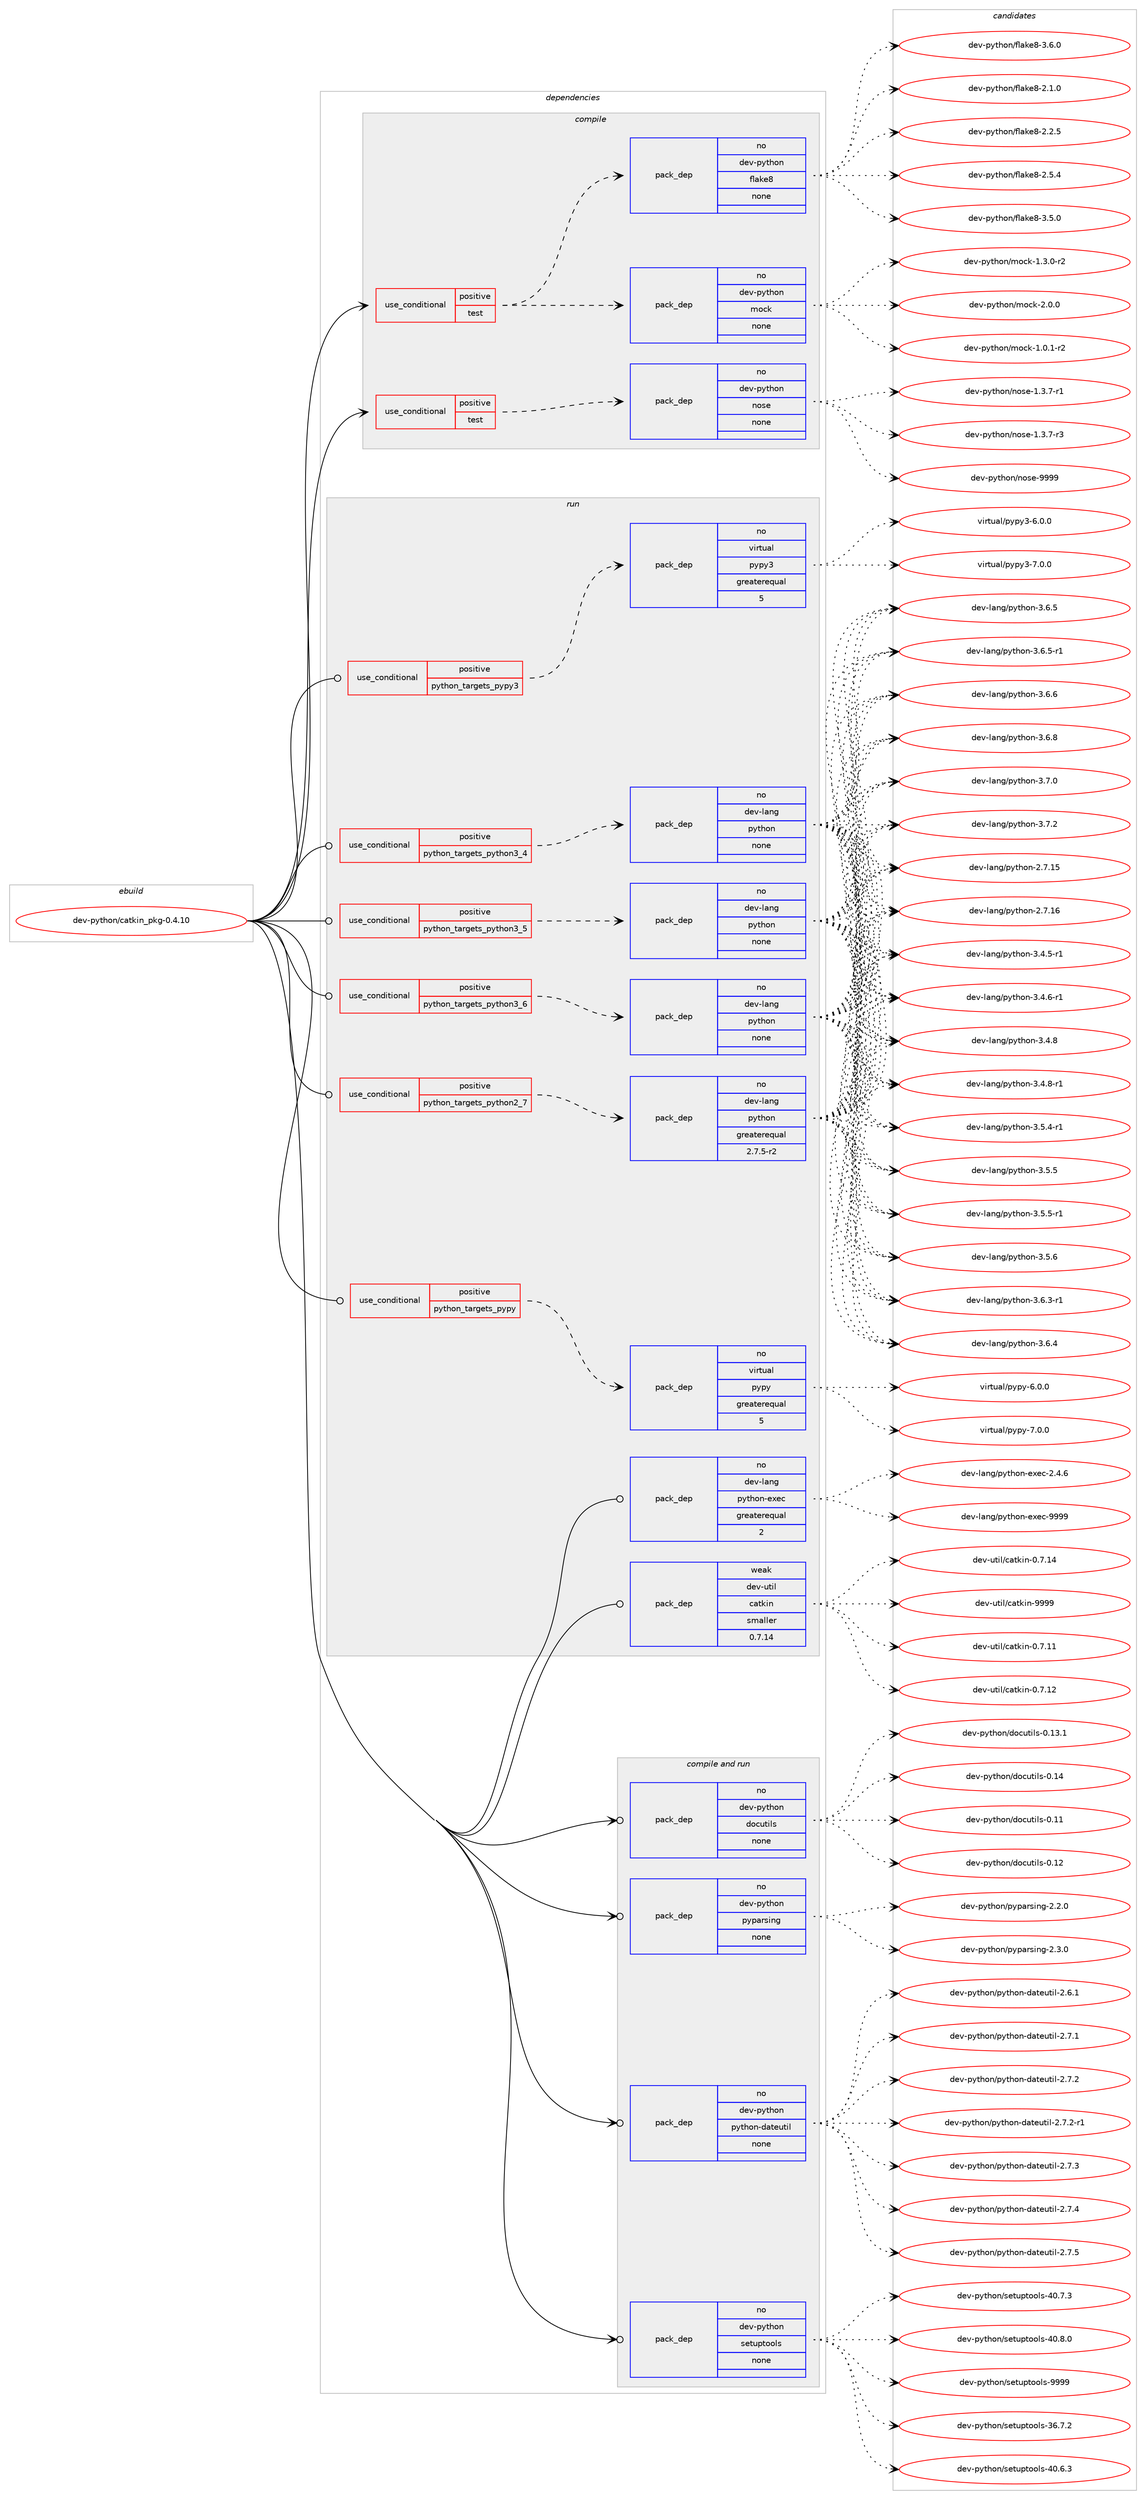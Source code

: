digraph prolog {

# *************
# Graph options
# *************

newrank=true;
concentrate=true;
compound=true;
graph [rankdir=LR,fontname=Helvetica,fontsize=10,ranksep=1.5];#, ranksep=2.5, nodesep=0.2];
edge  [arrowhead=vee];
node  [fontname=Helvetica,fontsize=10];

# **********
# The ebuild
# **********

subgraph cluster_leftcol {
color=gray;
rank=same;
label=<<i>ebuild</i>>;
id [label="dev-python/catkin_pkg-0.4.10", color=red, width=4, href="../dev-python/catkin_pkg-0.4.10.svg"];
}

# ****************
# The dependencies
# ****************

subgraph cluster_midcol {
color=gray;
label=<<i>dependencies</i>>;
subgraph cluster_compile {
fillcolor="#eeeeee";
style=filled;
label=<<i>compile</i>>;
subgraph cond372086 {
dependency1402522 [label=<<TABLE BORDER="0" CELLBORDER="1" CELLSPACING="0" CELLPADDING="4"><TR><TD ROWSPAN="3" CELLPADDING="10">use_conditional</TD></TR><TR><TD>positive</TD></TR><TR><TD>test</TD></TR></TABLE>>, shape=none, color=red];
subgraph pack1007201 {
dependency1402523 [label=<<TABLE BORDER="0" CELLBORDER="1" CELLSPACING="0" CELLPADDING="4" WIDTH="220"><TR><TD ROWSPAN="6" CELLPADDING="30">pack_dep</TD></TR><TR><TD WIDTH="110">no</TD></TR><TR><TD>dev-python</TD></TR><TR><TD>flake8</TD></TR><TR><TD>none</TD></TR><TR><TD></TD></TR></TABLE>>, shape=none, color=blue];
}
dependency1402522:e -> dependency1402523:w [weight=20,style="dashed",arrowhead="vee"];
subgraph pack1007202 {
dependency1402524 [label=<<TABLE BORDER="0" CELLBORDER="1" CELLSPACING="0" CELLPADDING="4" WIDTH="220"><TR><TD ROWSPAN="6" CELLPADDING="30">pack_dep</TD></TR><TR><TD WIDTH="110">no</TD></TR><TR><TD>dev-python</TD></TR><TR><TD>mock</TD></TR><TR><TD>none</TD></TR><TR><TD></TD></TR></TABLE>>, shape=none, color=blue];
}
dependency1402522:e -> dependency1402524:w [weight=20,style="dashed",arrowhead="vee"];
}
id:e -> dependency1402522:w [weight=20,style="solid",arrowhead="vee"];
subgraph cond372087 {
dependency1402525 [label=<<TABLE BORDER="0" CELLBORDER="1" CELLSPACING="0" CELLPADDING="4"><TR><TD ROWSPAN="3" CELLPADDING="10">use_conditional</TD></TR><TR><TD>positive</TD></TR><TR><TD>test</TD></TR></TABLE>>, shape=none, color=red];
subgraph pack1007203 {
dependency1402526 [label=<<TABLE BORDER="0" CELLBORDER="1" CELLSPACING="0" CELLPADDING="4" WIDTH="220"><TR><TD ROWSPAN="6" CELLPADDING="30">pack_dep</TD></TR><TR><TD WIDTH="110">no</TD></TR><TR><TD>dev-python</TD></TR><TR><TD>nose</TD></TR><TR><TD>none</TD></TR><TR><TD></TD></TR></TABLE>>, shape=none, color=blue];
}
dependency1402525:e -> dependency1402526:w [weight=20,style="dashed",arrowhead="vee"];
}
id:e -> dependency1402525:w [weight=20,style="solid",arrowhead="vee"];
}
subgraph cluster_compileandrun {
fillcolor="#eeeeee";
style=filled;
label=<<i>compile and run</i>>;
subgraph pack1007204 {
dependency1402527 [label=<<TABLE BORDER="0" CELLBORDER="1" CELLSPACING="0" CELLPADDING="4" WIDTH="220"><TR><TD ROWSPAN="6" CELLPADDING="30">pack_dep</TD></TR><TR><TD WIDTH="110">no</TD></TR><TR><TD>dev-python</TD></TR><TR><TD>docutils</TD></TR><TR><TD>none</TD></TR><TR><TD></TD></TR></TABLE>>, shape=none, color=blue];
}
id:e -> dependency1402527:w [weight=20,style="solid",arrowhead="odotvee"];
subgraph pack1007205 {
dependency1402528 [label=<<TABLE BORDER="0" CELLBORDER="1" CELLSPACING="0" CELLPADDING="4" WIDTH="220"><TR><TD ROWSPAN="6" CELLPADDING="30">pack_dep</TD></TR><TR><TD WIDTH="110">no</TD></TR><TR><TD>dev-python</TD></TR><TR><TD>pyparsing</TD></TR><TR><TD>none</TD></TR><TR><TD></TD></TR></TABLE>>, shape=none, color=blue];
}
id:e -> dependency1402528:w [weight=20,style="solid",arrowhead="odotvee"];
subgraph pack1007206 {
dependency1402529 [label=<<TABLE BORDER="0" CELLBORDER="1" CELLSPACING="0" CELLPADDING="4" WIDTH="220"><TR><TD ROWSPAN="6" CELLPADDING="30">pack_dep</TD></TR><TR><TD WIDTH="110">no</TD></TR><TR><TD>dev-python</TD></TR><TR><TD>python-dateutil</TD></TR><TR><TD>none</TD></TR><TR><TD></TD></TR></TABLE>>, shape=none, color=blue];
}
id:e -> dependency1402529:w [weight=20,style="solid",arrowhead="odotvee"];
subgraph pack1007207 {
dependency1402530 [label=<<TABLE BORDER="0" CELLBORDER="1" CELLSPACING="0" CELLPADDING="4" WIDTH="220"><TR><TD ROWSPAN="6" CELLPADDING="30">pack_dep</TD></TR><TR><TD WIDTH="110">no</TD></TR><TR><TD>dev-python</TD></TR><TR><TD>setuptools</TD></TR><TR><TD>none</TD></TR><TR><TD></TD></TR></TABLE>>, shape=none, color=blue];
}
id:e -> dependency1402530:w [weight=20,style="solid",arrowhead="odotvee"];
}
subgraph cluster_run {
fillcolor="#eeeeee";
style=filled;
label=<<i>run</i>>;
subgraph cond372088 {
dependency1402531 [label=<<TABLE BORDER="0" CELLBORDER="1" CELLSPACING="0" CELLPADDING="4"><TR><TD ROWSPAN="3" CELLPADDING="10">use_conditional</TD></TR><TR><TD>positive</TD></TR><TR><TD>python_targets_pypy</TD></TR></TABLE>>, shape=none, color=red];
subgraph pack1007208 {
dependency1402532 [label=<<TABLE BORDER="0" CELLBORDER="1" CELLSPACING="0" CELLPADDING="4" WIDTH="220"><TR><TD ROWSPAN="6" CELLPADDING="30">pack_dep</TD></TR><TR><TD WIDTH="110">no</TD></TR><TR><TD>virtual</TD></TR><TR><TD>pypy</TD></TR><TR><TD>greaterequal</TD></TR><TR><TD>5</TD></TR></TABLE>>, shape=none, color=blue];
}
dependency1402531:e -> dependency1402532:w [weight=20,style="dashed",arrowhead="vee"];
}
id:e -> dependency1402531:w [weight=20,style="solid",arrowhead="odot"];
subgraph cond372089 {
dependency1402533 [label=<<TABLE BORDER="0" CELLBORDER="1" CELLSPACING="0" CELLPADDING="4"><TR><TD ROWSPAN="3" CELLPADDING="10">use_conditional</TD></TR><TR><TD>positive</TD></TR><TR><TD>python_targets_pypy3</TD></TR></TABLE>>, shape=none, color=red];
subgraph pack1007209 {
dependency1402534 [label=<<TABLE BORDER="0" CELLBORDER="1" CELLSPACING="0" CELLPADDING="4" WIDTH="220"><TR><TD ROWSPAN="6" CELLPADDING="30">pack_dep</TD></TR><TR><TD WIDTH="110">no</TD></TR><TR><TD>virtual</TD></TR><TR><TD>pypy3</TD></TR><TR><TD>greaterequal</TD></TR><TR><TD>5</TD></TR></TABLE>>, shape=none, color=blue];
}
dependency1402533:e -> dependency1402534:w [weight=20,style="dashed",arrowhead="vee"];
}
id:e -> dependency1402533:w [weight=20,style="solid",arrowhead="odot"];
subgraph cond372090 {
dependency1402535 [label=<<TABLE BORDER="0" CELLBORDER="1" CELLSPACING="0" CELLPADDING="4"><TR><TD ROWSPAN="3" CELLPADDING="10">use_conditional</TD></TR><TR><TD>positive</TD></TR><TR><TD>python_targets_python2_7</TD></TR></TABLE>>, shape=none, color=red];
subgraph pack1007210 {
dependency1402536 [label=<<TABLE BORDER="0" CELLBORDER="1" CELLSPACING="0" CELLPADDING="4" WIDTH="220"><TR><TD ROWSPAN="6" CELLPADDING="30">pack_dep</TD></TR><TR><TD WIDTH="110">no</TD></TR><TR><TD>dev-lang</TD></TR><TR><TD>python</TD></TR><TR><TD>greaterequal</TD></TR><TR><TD>2.7.5-r2</TD></TR></TABLE>>, shape=none, color=blue];
}
dependency1402535:e -> dependency1402536:w [weight=20,style="dashed",arrowhead="vee"];
}
id:e -> dependency1402535:w [weight=20,style="solid",arrowhead="odot"];
subgraph cond372091 {
dependency1402537 [label=<<TABLE BORDER="0" CELLBORDER="1" CELLSPACING="0" CELLPADDING="4"><TR><TD ROWSPAN="3" CELLPADDING="10">use_conditional</TD></TR><TR><TD>positive</TD></TR><TR><TD>python_targets_python3_4</TD></TR></TABLE>>, shape=none, color=red];
subgraph pack1007211 {
dependency1402538 [label=<<TABLE BORDER="0" CELLBORDER="1" CELLSPACING="0" CELLPADDING="4" WIDTH="220"><TR><TD ROWSPAN="6" CELLPADDING="30">pack_dep</TD></TR><TR><TD WIDTH="110">no</TD></TR><TR><TD>dev-lang</TD></TR><TR><TD>python</TD></TR><TR><TD>none</TD></TR><TR><TD></TD></TR></TABLE>>, shape=none, color=blue];
}
dependency1402537:e -> dependency1402538:w [weight=20,style="dashed",arrowhead="vee"];
}
id:e -> dependency1402537:w [weight=20,style="solid",arrowhead="odot"];
subgraph cond372092 {
dependency1402539 [label=<<TABLE BORDER="0" CELLBORDER="1" CELLSPACING="0" CELLPADDING="4"><TR><TD ROWSPAN="3" CELLPADDING="10">use_conditional</TD></TR><TR><TD>positive</TD></TR><TR><TD>python_targets_python3_5</TD></TR></TABLE>>, shape=none, color=red];
subgraph pack1007212 {
dependency1402540 [label=<<TABLE BORDER="0" CELLBORDER="1" CELLSPACING="0" CELLPADDING="4" WIDTH="220"><TR><TD ROWSPAN="6" CELLPADDING="30">pack_dep</TD></TR><TR><TD WIDTH="110">no</TD></TR><TR><TD>dev-lang</TD></TR><TR><TD>python</TD></TR><TR><TD>none</TD></TR><TR><TD></TD></TR></TABLE>>, shape=none, color=blue];
}
dependency1402539:e -> dependency1402540:w [weight=20,style="dashed",arrowhead="vee"];
}
id:e -> dependency1402539:w [weight=20,style="solid",arrowhead="odot"];
subgraph cond372093 {
dependency1402541 [label=<<TABLE BORDER="0" CELLBORDER="1" CELLSPACING="0" CELLPADDING="4"><TR><TD ROWSPAN="3" CELLPADDING="10">use_conditional</TD></TR><TR><TD>positive</TD></TR><TR><TD>python_targets_python3_6</TD></TR></TABLE>>, shape=none, color=red];
subgraph pack1007213 {
dependency1402542 [label=<<TABLE BORDER="0" CELLBORDER="1" CELLSPACING="0" CELLPADDING="4" WIDTH="220"><TR><TD ROWSPAN="6" CELLPADDING="30">pack_dep</TD></TR><TR><TD WIDTH="110">no</TD></TR><TR><TD>dev-lang</TD></TR><TR><TD>python</TD></TR><TR><TD>none</TD></TR><TR><TD></TD></TR></TABLE>>, shape=none, color=blue];
}
dependency1402541:e -> dependency1402542:w [weight=20,style="dashed",arrowhead="vee"];
}
id:e -> dependency1402541:w [weight=20,style="solid",arrowhead="odot"];
subgraph pack1007214 {
dependency1402543 [label=<<TABLE BORDER="0" CELLBORDER="1" CELLSPACING="0" CELLPADDING="4" WIDTH="220"><TR><TD ROWSPAN="6" CELLPADDING="30">pack_dep</TD></TR><TR><TD WIDTH="110">no</TD></TR><TR><TD>dev-lang</TD></TR><TR><TD>python-exec</TD></TR><TR><TD>greaterequal</TD></TR><TR><TD>2</TD></TR></TABLE>>, shape=none, color=blue];
}
id:e -> dependency1402543:w [weight=20,style="solid",arrowhead="odot"];
subgraph pack1007215 {
dependency1402544 [label=<<TABLE BORDER="0" CELLBORDER="1" CELLSPACING="0" CELLPADDING="4" WIDTH="220"><TR><TD ROWSPAN="6" CELLPADDING="30">pack_dep</TD></TR><TR><TD WIDTH="110">weak</TD></TR><TR><TD>dev-util</TD></TR><TR><TD>catkin</TD></TR><TR><TD>smaller</TD></TR><TR><TD>0.7.14</TD></TR></TABLE>>, shape=none, color=blue];
}
id:e -> dependency1402544:w [weight=20,style="solid",arrowhead="odot"];
}
}

# **************
# The candidates
# **************

subgraph cluster_choices {
rank=same;
color=gray;
label=<<i>candidates</i>>;

subgraph choice1007201 {
color=black;
nodesep=1;
choice10010111845112121116104111110471021089710710156455046494648 [label="dev-python/flake8-2.1.0", color=red, width=4,href="../dev-python/flake8-2.1.0.svg"];
choice10010111845112121116104111110471021089710710156455046504653 [label="dev-python/flake8-2.2.5", color=red, width=4,href="../dev-python/flake8-2.2.5.svg"];
choice10010111845112121116104111110471021089710710156455046534652 [label="dev-python/flake8-2.5.4", color=red, width=4,href="../dev-python/flake8-2.5.4.svg"];
choice10010111845112121116104111110471021089710710156455146534648 [label="dev-python/flake8-3.5.0", color=red, width=4,href="../dev-python/flake8-3.5.0.svg"];
choice10010111845112121116104111110471021089710710156455146544648 [label="dev-python/flake8-3.6.0", color=red, width=4,href="../dev-python/flake8-3.6.0.svg"];
dependency1402523:e -> choice10010111845112121116104111110471021089710710156455046494648:w [style=dotted,weight="100"];
dependency1402523:e -> choice10010111845112121116104111110471021089710710156455046504653:w [style=dotted,weight="100"];
dependency1402523:e -> choice10010111845112121116104111110471021089710710156455046534652:w [style=dotted,weight="100"];
dependency1402523:e -> choice10010111845112121116104111110471021089710710156455146534648:w [style=dotted,weight="100"];
dependency1402523:e -> choice10010111845112121116104111110471021089710710156455146544648:w [style=dotted,weight="100"];
}
subgraph choice1007202 {
color=black;
nodesep=1;
choice1001011184511212111610411111047109111991074549464846494511450 [label="dev-python/mock-1.0.1-r2", color=red, width=4,href="../dev-python/mock-1.0.1-r2.svg"];
choice1001011184511212111610411111047109111991074549465146484511450 [label="dev-python/mock-1.3.0-r2", color=red, width=4,href="../dev-python/mock-1.3.0-r2.svg"];
choice100101118451121211161041111104710911199107455046484648 [label="dev-python/mock-2.0.0", color=red, width=4,href="../dev-python/mock-2.0.0.svg"];
dependency1402524:e -> choice1001011184511212111610411111047109111991074549464846494511450:w [style=dotted,weight="100"];
dependency1402524:e -> choice1001011184511212111610411111047109111991074549465146484511450:w [style=dotted,weight="100"];
dependency1402524:e -> choice100101118451121211161041111104710911199107455046484648:w [style=dotted,weight="100"];
}
subgraph choice1007203 {
color=black;
nodesep=1;
choice10010111845112121116104111110471101111151014549465146554511449 [label="dev-python/nose-1.3.7-r1", color=red, width=4,href="../dev-python/nose-1.3.7-r1.svg"];
choice10010111845112121116104111110471101111151014549465146554511451 [label="dev-python/nose-1.3.7-r3", color=red, width=4,href="../dev-python/nose-1.3.7-r3.svg"];
choice10010111845112121116104111110471101111151014557575757 [label="dev-python/nose-9999", color=red, width=4,href="../dev-python/nose-9999.svg"];
dependency1402526:e -> choice10010111845112121116104111110471101111151014549465146554511449:w [style=dotted,weight="100"];
dependency1402526:e -> choice10010111845112121116104111110471101111151014549465146554511451:w [style=dotted,weight="100"];
dependency1402526:e -> choice10010111845112121116104111110471101111151014557575757:w [style=dotted,weight="100"];
}
subgraph choice1007204 {
color=black;
nodesep=1;
choice1001011184511212111610411111047100111991171161051081154548464949 [label="dev-python/docutils-0.11", color=red, width=4,href="../dev-python/docutils-0.11.svg"];
choice1001011184511212111610411111047100111991171161051081154548464950 [label="dev-python/docutils-0.12", color=red, width=4,href="../dev-python/docutils-0.12.svg"];
choice10010111845112121116104111110471001119911711610510811545484649514649 [label="dev-python/docutils-0.13.1", color=red, width=4,href="../dev-python/docutils-0.13.1.svg"];
choice1001011184511212111610411111047100111991171161051081154548464952 [label="dev-python/docutils-0.14", color=red, width=4,href="../dev-python/docutils-0.14.svg"];
dependency1402527:e -> choice1001011184511212111610411111047100111991171161051081154548464949:w [style=dotted,weight="100"];
dependency1402527:e -> choice1001011184511212111610411111047100111991171161051081154548464950:w [style=dotted,weight="100"];
dependency1402527:e -> choice10010111845112121116104111110471001119911711610510811545484649514649:w [style=dotted,weight="100"];
dependency1402527:e -> choice1001011184511212111610411111047100111991171161051081154548464952:w [style=dotted,weight="100"];
}
subgraph choice1007205 {
color=black;
nodesep=1;
choice100101118451121211161041111104711212111297114115105110103455046504648 [label="dev-python/pyparsing-2.2.0", color=red, width=4,href="../dev-python/pyparsing-2.2.0.svg"];
choice100101118451121211161041111104711212111297114115105110103455046514648 [label="dev-python/pyparsing-2.3.0", color=red, width=4,href="../dev-python/pyparsing-2.3.0.svg"];
dependency1402528:e -> choice100101118451121211161041111104711212111297114115105110103455046504648:w [style=dotted,weight="100"];
dependency1402528:e -> choice100101118451121211161041111104711212111297114115105110103455046514648:w [style=dotted,weight="100"];
}
subgraph choice1007206 {
color=black;
nodesep=1;
choice10010111845112121116104111110471121211161041111104510097116101117116105108455046544649 [label="dev-python/python-dateutil-2.6.1", color=red, width=4,href="../dev-python/python-dateutil-2.6.1.svg"];
choice10010111845112121116104111110471121211161041111104510097116101117116105108455046554649 [label="dev-python/python-dateutil-2.7.1", color=red, width=4,href="../dev-python/python-dateutil-2.7.1.svg"];
choice10010111845112121116104111110471121211161041111104510097116101117116105108455046554650 [label="dev-python/python-dateutil-2.7.2", color=red, width=4,href="../dev-python/python-dateutil-2.7.2.svg"];
choice100101118451121211161041111104711212111610411111045100971161011171161051084550465546504511449 [label="dev-python/python-dateutil-2.7.2-r1", color=red, width=4,href="../dev-python/python-dateutil-2.7.2-r1.svg"];
choice10010111845112121116104111110471121211161041111104510097116101117116105108455046554651 [label="dev-python/python-dateutil-2.7.3", color=red, width=4,href="../dev-python/python-dateutil-2.7.3.svg"];
choice10010111845112121116104111110471121211161041111104510097116101117116105108455046554652 [label="dev-python/python-dateutil-2.7.4", color=red, width=4,href="../dev-python/python-dateutil-2.7.4.svg"];
choice10010111845112121116104111110471121211161041111104510097116101117116105108455046554653 [label="dev-python/python-dateutil-2.7.5", color=red, width=4,href="../dev-python/python-dateutil-2.7.5.svg"];
dependency1402529:e -> choice10010111845112121116104111110471121211161041111104510097116101117116105108455046544649:w [style=dotted,weight="100"];
dependency1402529:e -> choice10010111845112121116104111110471121211161041111104510097116101117116105108455046554649:w [style=dotted,weight="100"];
dependency1402529:e -> choice10010111845112121116104111110471121211161041111104510097116101117116105108455046554650:w [style=dotted,weight="100"];
dependency1402529:e -> choice100101118451121211161041111104711212111610411111045100971161011171161051084550465546504511449:w [style=dotted,weight="100"];
dependency1402529:e -> choice10010111845112121116104111110471121211161041111104510097116101117116105108455046554651:w [style=dotted,weight="100"];
dependency1402529:e -> choice10010111845112121116104111110471121211161041111104510097116101117116105108455046554652:w [style=dotted,weight="100"];
dependency1402529:e -> choice10010111845112121116104111110471121211161041111104510097116101117116105108455046554653:w [style=dotted,weight="100"];
}
subgraph choice1007207 {
color=black;
nodesep=1;
choice100101118451121211161041111104711510111611711211611111110811545515446554650 [label="dev-python/setuptools-36.7.2", color=red, width=4,href="../dev-python/setuptools-36.7.2.svg"];
choice100101118451121211161041111104711510111611711211611111110811545524846544651 [label="dev-python/setuptools-40.6.3", color=red, width=4,href="../dev-python/setuptools-40.6.3.svg"];
choice100101118451121211161041111104711510111611711211611111110811545524846554651 [label="dev-python/setuptools-40.7.3", color=red, width=4,href="../dev-python/setuptools-40.7.3.svg"];
choice100101118451121211161041111104711510111611711211611111110811545524846564648 [label="dev-python/setuptools-40.8.0", color=red, width=4,href="../dev-python/setuptools-40.8.0.svg"];
choice10010111845112121116104111110471151011161171121161111111081154557575757 [label="dev-python/setuptools-9999", color=red, width=4,href="../dev-python/setuptools-9999.svg"];
dependency1402530:e -> choice100101118451121211161041111104711510111611711211611111110811545515446554650:w [style=dotted,weight="100"];
dependency1402530:e -> choice100101118451121211161041111104711510111611711211611111110811545524846544651:w [style=dotted,weight="100"];
dependency1402530:e -> choice100101118451121211161041111104711510111611711211611111110811545524846554651:w [style=dotted,weight="100"];
dependency1402530:e -> choice100101118451121211161041111104711510111611711211611111110811545524846564648:w [style=dotted,weight="100"];
dependency1402530:e -> choice10010111845112121116104111110471151011161171121161111111081154557575757:w [style=dotted,weight="100"];
}
subgraph choice1007208 {
color=black;
nodesep=1;
choice1181051141161179710847112121112121455446484648 [label="virtual/pypy-6.0.0", color=red, width=4,href="../virtual/pypy-6.0.0.svg"];
choice1181051141161179710847112121112121455546484648 [label="virtual/pypy-7.0.0", color=red, width=4,href="../virtual/pypy-7.0.0.svg"];
dependency1402532:e -> choice1181051141161179710847112121112121455446484648:w [style=dotted,weight="100"];
dependency1402532:e -> choice1181051141161179710847112121112121455546484648:w [style=dotted,weight="100"];
}
subgraph choice1007209 {
color=black;
nodesep=1;
choice118105114116117971084711212111212151455446484648 [label="virtual/pypy3-6.0.0", color=red, width=4,href="../virtual/pypy3-6.0.0.svg"];
choice118105114116117971084711212111212151455546484648 [label="virtual/pypy3-7.0.0", color=red, width=4,href="../virtual/pypy3-7.0.0.svg"];
dependency1402534:e -> choice118105114116117971084711212111212151455446484648:w [style=dotted,weight="100"];
dependency1402534:e -> choice118105114116117971084711212111212151455546484648:w [style=dotted,weight="100"];
}
subgraph choice1007210 {
color=black;
nodesep=1;
choice10010111845108971101034711212111610411111045504655464953 [label="dev-lang/python-2.7.15", color=red, width=4,href="../dev-lang/python-2.7.15.svg"];
choice10010111845108971101034711212111610411111045504655464954 [label="dev-lang/python-2.7.16", color=red, width=4,href="../dev-lang/python-2.7.16.svg"];
choice1001011184510897110103471121211161041111104551465246534511449 [label="dev-lang/python-3.4.5-r1", color=red, width=4,href="../dev-lang/python-3.4.5-r1.svg"];
choice1001011184510897110103471121211161041111104551465246544511449 [label="dev-lang/python-3.4.6-r1", color=red, width=4,href="../dev-lang/python-3.4.6-r1.svg"];
choice100101118451089711010347112121116104111110455146524656 [label="dev-lang/python-3.4.8", color=red, width=4,href="../dev-lang/python-3.4.8.svg"];
choice1001011184510897110103471121211161041111104551465246564511449 [label="dev-lang/python-3.4.8-r1", color=red, width=4,href="../dev-lang/python-3.4.8-r1.svg"];
choice1001011184510897110103471121211161041111104551465346524511449 [label="dev-lang/python-3.5.4-r1", color=red, width=4,href="../dev-lang/python-3.5.4-r1.svg"];
choice100101118451089711010347112121116104111110455146534653 [label="dev-lang/python-3.5.5", color=red, width=4,href="../dev-lang/python-3.5.5.svg"];
choice1001011184510897110103471121211161041111104551465346534511449 [label="dev-lang/python-3.5.5-r1", color=red, width=4,href="../dev-lang/python-3.5.5-r1.svg"];
choice100101118451089711010347112121116104111110455146534654 [label="dev-lang/python-3.5.6", color=red, width=4,href="../dev-lang/python-3.5.6.svg"];
choice1001011184510897110103471121211161041111104551465446514511449 [label="dev-lang/python-3.6.3-r1", color=red, width=4,href="../dev-lang/python-3.6.3-r1.svg"];
choice100101118451089711010347112121116104111110455146544652 [label="dev-lang/python-3.6.4", color=red, width=4,href="../dev-lang/python-3.6.4.svg"];
choice100101118451089711010347112121116104111110455146544653 [label="dev-lang/python-3.6.5", color=red, width=4,href="../dev-lang/python-3.6.5.svg"];
choice1001011184510897110103471121211161041111104551465446534511449 [label="dev-lang/python-3.6.5-r1", color=red, width=4,href="../dev-lang/python-3.6.5-r1.svg"];
choice100101118451089711010347112121116104111110455146544654 [label="dev-lang/python-3.6.6", color=red, width=4,href="../dev-lang/python-3.6.6.svg"];
choice100101118451089711010347112121116104111110455146544656 [label="dev-lang/python-3.6.8", color=red, width=4,href="../dev-lang/python-3.6.8.svg"];
choice100101118451089711010347112121116104111110455146554648 [label="dev-lang/python-3.7.0", color=red, width=4,href="../dev-lang/python-3.7.0.svg"];
choice100101118451089711010347112121116104111110455146554650 [label="dev-lang/python-3.7.2", color=red, width=4,href="../dev-lang/python-3.7.2.svg"];
dependency1402536:e -> choice10010111845108971101034711212111610411111045504655464953:w [style=dotted,weight="100"];
dependency1402536:e -> choice10010111845108971101034711212111610411111045504655464954:w [style=dotted,weight="100"];
dependency1402536:e -> choice1001011184510897110103471121211161041111104551465246534511449:w [style=dotted,weight="100"];
dependency1402536:e -> choice1001011184510897110103471121211161041111104551465246544511449:w [style=dotted,weight="100"];
dependency1402536:e -> choice100101118451089711010347112121116104111110455146524656:w [style=dotted,weight="100"];
dependency1402536:e -> choice1001011184510897110103471121211161041111104551465246564511449:w [style=dotted,weight="100"];
dependency1402536:e -> choice1001011184510897110103471121211161041111104551465346524511449:w [style=dotted,weight="100"];
dependency1402536:e -> choice100101118451089711010347112121116104111110455146534653:w [style=dotted,weight="100"];
dependency1402536:e -> choice1001011184510897110103471121211161041111104551465346534511449:w [style=dotted,weight="100"];
dependency1402536:e -> choice100101118451089711010347112121116104111110455146534654:w [style=dotted,weight="100"];
dependency1402536:e -> choice1001011184510897110103471121211161041111104551465446514511449:w [style=dotted,weight="100"];
dependency1402536:e -> choice100101118451089711010347112121116104111110455146544652:w [style=dotted,weight="100"];
dependency1402536:e -> choice100101118451089711010347112121116104111110455146544653:w [style=dotted,weight="100"];
dependency1402536:e -> choice1001011184510897110103471121211161041111104551465446534511449:w [style=dotted,weight="100"];
dependency1402536:e -> choice100101118451089711010347112121116104111110455146544654:w [style=dotted,weight="100"];
dependency1402536:e -> choice100101118451089711010347112121116104111110455146544656:w [style=dotted,weight="100"];
dependency1402536:e -> choice100101118451089711010347112121116104111110455146554648:w [style=dotted,weight="100"];
dependency1402536:e -> choice100101118451089711010347112121116104111110455146554650:w [style=dotted,weight="100"];
}
subgraph choice1007211 {
color=black;
nodesep=1;
choice10010111845108971101034711212111610411111045504655464953 [label="dev-lang/python-2.7.15", color=red, width=4,href="../dev-lang/python-2.7.15.svg"];
choice10010111845108971101034711212111610411111045504655464954 [label="dev-lang/python-2.7.16", color=red, width=4,href="../dev-lang/python-2.7.16.svg"];
choice1001011184510897110103471121211161041111104551465246534511449 [label="dev-lang/python-3.4.5-r1", color=red, width=4,href="../dev-lang/python-3.4.5-r1.svg"];
choice1001011184510897110103471121211161041111104551465246544511449 [label="dev-lang/python-3.4.6-r1", color=red, width=4,href="../dev-lang/python-3.4.6-r1.svg"];
choice100101118451089711010347112121116104111110455146524656 [label="dev-lang/python-3.4.8", color=red, width=4,href="../dev-lang/python-3.4.8.svg"];
choice1001011184510897110103471121211161041111104551465246564511449 [label="dev-lang/python-3.4.8-r1", color=red, width=4,href="../dev-lang/python-3.4.8-r1.svg"];
choice1001011184510897110103471121211161041111104551465346524511449 [label="dev-lang/python-3.5.4-r1", color=red, width=4,href="../dev-lang/python-3.5.4-r1.svg"];
choice100101118451089711010347112121116104111110455146534653 [label="dev-lang/python-3.5.5", color=red, width=4,href="../dev-lang/python-3.5.5.svg"];
choice1001011184510897110103471121211161041111104551465346534511449 [label="dev-lang/python-3.5.5-r1", color=red, width=4,href="../dev-lang/python-3.5.5-r1.svg"];
choice100101118451089711010347112121116104111110455146534654 [label="dev-lang/python-3.5.6", color=red, width=4,href="../dev-lang/python-3.5.6.svg"];
choice1001011184510897110103471121211161041111104551465446514511449 [label="dev-lang/python-3.6.3-r1", color=red, width=4,href="../dev-lang/python-3.6.3-r1.svg"];
choice100101118451089711010347112121116104111110455146544652 [label="dev-lang/python-3.6.4", color=red, width=4,href="../dev-lang/python-3.6.4.svg"];
choice100101118451089711010347112121116104111110455146544653 [label="dev-lang/python-3.6.5", color=red, width=4,href="../dev-lang/python-3.6.5.svg"];
choice1001011184510897110103471121211161041111104551465446534511449 [label="dev-lang/python-3.6.5-r1", color=red, width=4,href="../dev-lang/python-3.6.5-r1.svg"];
choice100101118451089711010347112121116104111110455146544654 [label="dev-lang/python-3.6.6", color=red, width=4,href="../dev-lang/python-3.6.6.svg"];
choice100101118451089711010347112121116104111110455146544656 [label="dev-lang/python-3.6.8", color=red, width=4,href="../dev-lang/python-3.6.8.svg"];
choice100101118451089711010347112121116104111110455146554648 [label="dev-lang/python-3.7.0", color=red, width=4,href="../dev-lang/python-3.7.0.svg"];
choice100101118451089711010347112121116104111110455146554650 [label="dev-lang/python-3.7.2", color=red, width=4,href="../dev-lang/python-3.7.2.svg"];
dependency1402538:e -> choice10010111845108971101034711212111610411111045504655464953:w [style=dotted,weight="100"];
dependency1402538:e -> choice10010111845108971101034711212111610411111045504655464954:w [style=dotted,weight="100"];
dependency1402538:e -> choice1001011184510897110103471121211161041111104551465246534511449:w [style=dotted,weight="100"];
dependency1402538:e -> choice1001011184510897110103471121211161041111104551465246544511449:w [style=dotted,weight="100"];
dependency1402538:e -> choice100101118451089711010347112121116104111110455146524656:w [style=dotted,weight="100"];
dependency1402538:e -> choice1001011184510897110103471121211161041111104551465246564511449:w [style=dotted,weight="100"];
dependency1402538:e -> choice1001011184510897110103471121211161041111104551465346524511449:w [style=dotted,weight="100"];
dependency1402538:e -> choice100101118451089711010347112121116104111110455146534653:w [style=dotted,weight="100"];
dependency1402538:e -> choice1001011184510897110103471121211161041111104551465346534511449:w [style=dotted,weight="100"];
dependency1402538:e -> choice100101118451089711010347112121116104111110455146534654:w [style=dotted,weight="100"];
dependency1402538:e -> choice1001011184510897110103471121211161041111104551465446514511449:w [style=dotted,weight="100"];
dependency1402538:e -> choice100101118451089711010347112121116104111110455146544652:w [style=dotted,weight="100"];
dependency1402538:e -> choice100101118451089711010347112121116104111110455146544653:w [style=dotted,weight="100"];
dependency1402538:e -> choice1001011184510897110103471121211161041111104551465446534511449:w [style=dotted,weight="100"];
dependency1402538:e -> choice100101118451089711010347112121116104111110455146544654:w [style=dotted,weight="100"];
dependency1402538:e -> choice100101118451089711010347112121116104111110455146544656:w [style=dotted,weight="100"];
dependency1402538:e -> choice100101118451089711010347112121116104111110455146554648:w [style=dotted,weight="100"];
dependency1402538:e -> choice100101118451089711010347112121116104111110455146554650:w [style=dotted,weight="100"];
}
subgraph choice1007212 {
color=black;
nodesep=1;
choice10010111845108971101034711212111610411111045504655464953 [label="dev-lang/python-2.7.15", color=red, width=4,href="../dev-lang/python-2.7.15.svg"];
choice10010111845108971101034711212111610411111045504655464954 [label="dev-lang/python-2.7.16", color=red, width=4,href="../dev-lang/python-2.7.16.svg"];
choice1001011184510897110103471121211161041111104551465246534511449 [label="dev-lang/python-3.4.5-r1", color=red, width=4,href="../dev-lang/python-3.4.5-r1.svg"];
choice1001011184510897110103471121211161041111104551465246544511449 [label="dev-lang/python-3.4.6-r1", color=red, width=4,href="../dev-lang/python-3.4.6-r1.svg"];
choice100101118451089711010347112121116104111110455146524656 [label="dev-lang/python-3.4.8", color=red, width=4,href="../dev-lang/python-3.4.8.svg"];
choice1001011184510897110103471121211161041111104551465246564511449 [label="dev-lang/python-3.4.8-r1", color=red, width=4,href="../dev-lang/python-3.4.8-r1.svg"];
choice1001011184510897110103471121211161041111104551465346524511449 [label="dev-lang/python-3.5.4-r1", color=red, width=4,href="../dev-lang/python-3.5.4-r1.svg"];
choice100101118451089711010347112121116104111110455146534653 [label="dev-lang/python-3.5.5", color=red, width=4,href="../dev-lang/python-3.5.5.svg"];
choice1001011184510897110103471121211161041111104551465346534511449 [label="dev-lang/python-3.5.5-r1", color=red, width=4,href="../dev-lang/python-3.5.5-r1.svg"];
choice100101118451089711010347112121116104111110455146534654 [label="dev-lang/python-3.5.6", color=red, width=4,href="../dev-lang/python-3.5.6.svg"];
choice1001011184510897110103471121211161041111104551465446514511449 [label="dev-lang/python-3.6.3-r1", color=red, width=4,href="../dev-lang/python-3.6.3-r1.svg"];
choice100101118451089711010347112121116104111110455146544652 [label="dev-lang/python-3.6.4", color=red, width=4,href="../dev-lang/python-3.6.4.svg"];
choice100101118451089711010347112121116104111110455146544653 [label="dev-lang/python-3.6.5", color=red, width=4,href="../dev-lang/python-3.6.5.svg"];
choice1001011184510897110103471121211161041111104551465446534511449 [label="dev-lang/python-3.6.5-r1", color=red, width=4,href="../dev-lang/python-3.6.5-r1.svg"];
choice100101118451089711010347112121116104111110455146544654 [label="dev-lang/python-3.6.6", color=red, width=4,href="../dev-lang/python-3.6.6.svg"];
choice100101118451089711010347112121116104111110455146544656 [label="dev-lang/python-3.6.8", color=red, width=4,href="../dev-lang/python-3.6.8.svg"];
choice100101118451089711010347112121116104111110455146554648 [label="dev-lang/python-3.7.0", color=red, width=4,href="../dev-lang/python-3.7.0.svg"];
choice100101118451089711010347112121116104111110455146554650 [label="dev-lang/python-3.7.2", color=red, width=4,href="../dev-lang/python-3.7.2.svg"];
dependency1402540:e -> choice10010111845108971101034711212111610411111045504655464953:w [style=dotted,weight="100"];
dependency1402540:e -> choice10010111845108971101034711212111610411111045504655464954:w [style=dotted,weight="100"];
dependency1402540:e -> choice1001011184510897110103471121211161041111104551465246534511449:w [style=dotted,weight="100"];
dependency1402540:e -> choice1001011184510897110103471121211161041111104551465246544511449:w [style=dotted,weight="100"];
dependency1402540:e -> choice100101118451089711010347112121116104111110455146524656:w [style=dotted,weight="100"];
dependency1402540:e -> choice1001011184510897110103471121211161041111104551465246564511449:w [style=dotted,weight="100"];
dependency1402540:e -> choice1001011184510897110103471121211161041111104551465346524511449:w [style=dotted,weight="100"];
dependency1402540:e -> choice100101118451089711010347112121116104111110455146534653:w [style=dotted,weight="100"];
dependency1402540:e -> choice1001011184510897110103471121211161041111104551465346534511449:w [style=dotted,weight="100"];
dependency1402540:e -> choice100101118451089711010347112121116104111110455146534654:w [style=dotted,weight="100"];
dependency1402540:e -> choice1001011184510897110103471121211161041111104551465446514511449:w [style=dotted,weight="100"];
dependency1402540:e -> choice100101118451089711010347112121116104111110455146544652:w [style=dotted,weight="100"];
dependency1402540:e -> choice100101118451089711010347112121116104111110455146544653:w [style=dotted,weight="100"];
dependency1402540:e -> choice1001011184510897110103471121211161041111104551465446534511449:w [style=dotted,weight="100"];
dependency1402540:e -> choice100101118451089711010347112121116104111110455146544654:w [style=dotted,weight="100"];
dependency1402540:e -> choice100101118451089711010347112121116104111110455146544656:w [style=dotted,weight="100"];
dependency1402540:e -> choice100101118451089711010347112121116104111110455146554648:w [style=dotted,weight="100"];
dependency1402540:e -> choice100101118451089711010347112121116104111110455146554650:w [style=dotted,weight="100"];
}
subgraph choice1007213 {
color=black;
nodesep=1;
choice10010111845108971101034711212111610411111045504655464953 [label="dev-lang/python-2.7.15", color=red, width=4,href="../dev-lang/python-2.7.15.svg"];
choice10010111845108971101034711212111610411111045504655464954 [label="dev-lang/python-2.7.16", color=red, width=4,href="../dev-lang/python-2.7.16.svg"];
choice1001011184510897110103471121211161041111104551465246534511449 [label="dev-lang/python-3.4.5-r1", color=red, width=4,href="../dev-lang/python-3.4.5-r1.svg"];
choice1001011184510897110103471121211161041111104551465246544511449 [label="dev-lang/python-3.4.6-r1", color=red, width=4,href="../dev-lang/python-3.4.6-r1.svg"];
choice100101118451089711010347112121116104111110455146524656 [label="dev-lang/python-3.4.8", color=red, width=4,href="../dev-lang/python-3.4.8.svg"];
choice1001011184510897110103471121211161041111104551465246564511449 [label="dev-lang/python-3.4.8-r1", color=red, width=4,href="../dev-lang/python-3.4.8-r1.svg"];
choice1001011184510897110103471121211161041111104551465346524511449 [label="dev-lang/python-3.5.4-r1", color=red, width=4,href="../dev-lang/python-3.5.4-r1.svg"];
choice100101118451089711010347112121116104111110455146534653 [label="dev-lang/python-3.5.5", color=red, width=4,href="../dev-lang/python-3.5.5.svg"];
choice1001011184510897110103471121211161041111104551465346534511449 [label="dev-lang/python-3.5.5-r1", color=red, width=4,href="../dev-lang/python-3.5.5-r1.svg"];
choice100101118451089711010347112121116104111110455146534654 [label="dev-lang/python-3.5.6", color=red, width=4,href="../dev-lang/python-3.5.6.svg"];
choice1001011184510897110103471121211161041111104551465446514511449 [label="dev-lang/python-3.6.3-r1", color=red, width=4,href="../dev-lang/python-3.6.3-r1.svg"];
choice100101118451089711010347112121116104111110455146544652 [label="dev-lang/python-3.6.4", color=red, width=4,href="../dev-lang/python-3.6.4.svg"];
choice100101118451089711010347112121116104111110455146544653 [label="dev-lang/python-3.6.5", color=red, width=4,href="../dev-lang/python-3.6.5.svg"];
choice1001011184510897110103471121211161041111104551465446534511449 [label="dev-lang/python-3.6.5-r1", color=red, width=4,href="../dev-lang/python-3.6.5-r1.svg"];
choice100101118451089711010347112121116104111110455146544654 [label="dev-lang/python-3.6.6", color=red, width=4,href="../dev-lang/python-3.6.6.svg"];
choice100101118451089711010347112121116104111110455146544656 [label="dev-lang/python-3.6.8", color=red, width=4,href="../dev-lang/python-3.6.8.svg"];
choice100101118451089711010347112121116104111110455146554648 [label="dev-lang/python-3.7.0", color=red, width=4,href="../dev-lang/python-3.7.0.svg"];
choice100101118451089711010347112121116104111110455146554650 [label="dev-lang/python-3.7.2", color=red, width=4,href="../dev-lang/python-3.7.2.svg"];
dependency1402542:e -> choice10010111845108971101034711212111610411111045504655464953:w [style=dotted,weight="100"];
dependency1402542:e -> choice10010111845108971101034711212111610411111045504655464954:w [style=dotted,weight="100"];
dependency1402542:e -> choice1001011184510897110103471121211161041111104551465246534511449:w [style=dotted,weight="100"];
dependency1402542:e -> choice1001011184510897110103471121211161041111104551465246544511449:w [style=dotted,weight="100"];
dependency1402542:e -> choice100101118451089711010347112121116104111110455146524656:w [style=dotted,weight="100"];
dependency1402542:e -> choice1001011184510897110103471121211161041111104551465246564511449:w [style=dotted,weight="100"];
dependency1402542:e -> choice1001011184510897110103471121211161041111104551465346524511449:w [style=dotted,weight="100"];
dependency1402542:e -> choice100101118451089711010347112121116104111110455146534653:w [style=dotted,weight="100"];
dependency1402542:e -> choice1001011184510897110103471121211161041111104551465346534511449:w [style=dotted,weight="100"];
dependency1402542:e -> choice100101118451089711010347112121116104111110455146534654:w [style=dotted,weight="100"];
dependency1402542:e -> choice1001011184510897110103471121211161041111104551465446514511449:w [style=dotted,weight="100"];
dependency1402542:e -> choice100101118451089711010347112121116104111110455146544652:w [style=dotted,weight="100"];
dependency1402542:e -> choice100101118451089711010347112121116104111110455146544653:w [style=dotted,weight="100"];
dependency1402542:e -> choice1001011184510897110103471121211161041111104551465446534511449:w [style=dotted,weight="100"];
dependency1402542:e -> choice100101118451089711010347112121116104111110455146544654:w [style=dotted,weight="100"];
dependency1402542:e -> choice100101118451089711010347112121116104111110455146544656:w [style=dotted,weight="100"];
dependency1402542:e -> choice100101118451089711010347112121116104111110455146554648:w [style=dotted,weight="100"];
dependency1402542:e -> choice100101118451089711010347112121116104111110455146554650:w [style=dotted,weight="100"];
}
subgraph choice1007214 {
color=black;
nodesep=1;
choice1001011184510897110103471121211161041111104510112010199455046524654 [label="dev-lang/python-exec-2.4.6", color=red, width=4,href="../dev-lang/python-exec-2.4.6.svg"];
choice10010111845108971101034711212111610411111045101120101994557575757 [label="dev-lang/python-exec-9999", color=red, width=4,href="../dev-lang/python-exec-9999.svg"];
dependency1402543:e -> choice1001011184510897110103471121211161041111104510112010199455046524654:w [style=dotted,weight="100"];
dependency1402543:e -> choice10010111845108971101034711212111610411111045101120101994557575757:w [style=dotted,weight="100"];
}
subgraph choice1007215 {
color=black;
nodesep=1;
choice1001011184511711610510847999711610710511045484655464949 [label="dev-util/catkin-0.7.11", color=red, width=4,href="../dev-util/catkin-0.7.11.svg"];
choice1001011184511711610510847999711610710511045484655464950 [label="dev-util/catkin-0.7.12", color=red, width=4,href="../dev-util/catkin-0.7.12.svg"];
choice1001011184511711610510847999711610710511045484655464952 [label="dev-util/catkin-0.7.14", color=red, width=4,href="../dev-util/catkin-0.7.14.svg"];
choice100101118451171161051084799971161071051104557575757 [label="dev-util/catkin-9999", color=red, width=4,href="../dev-util/catkin-9999.svg"];
dependency1402544:e -> choice1001011184511711610510847999711610710511045484655464949:w [style=dotted,weight="100"];
dependency1402544:e -> choice1001011184511711610510847999711610710511045484655464950:w [style=dotted,weight="100"];
dependency1402544:e -> choice1001011184511711610510847999711610710511045484655464952:w [style=dotted,weight="100"];
dependency1402544:e -> choice100101118451171161051084799971161071051104557575757:w [style=dotted,weight="100"];
}
}

}

